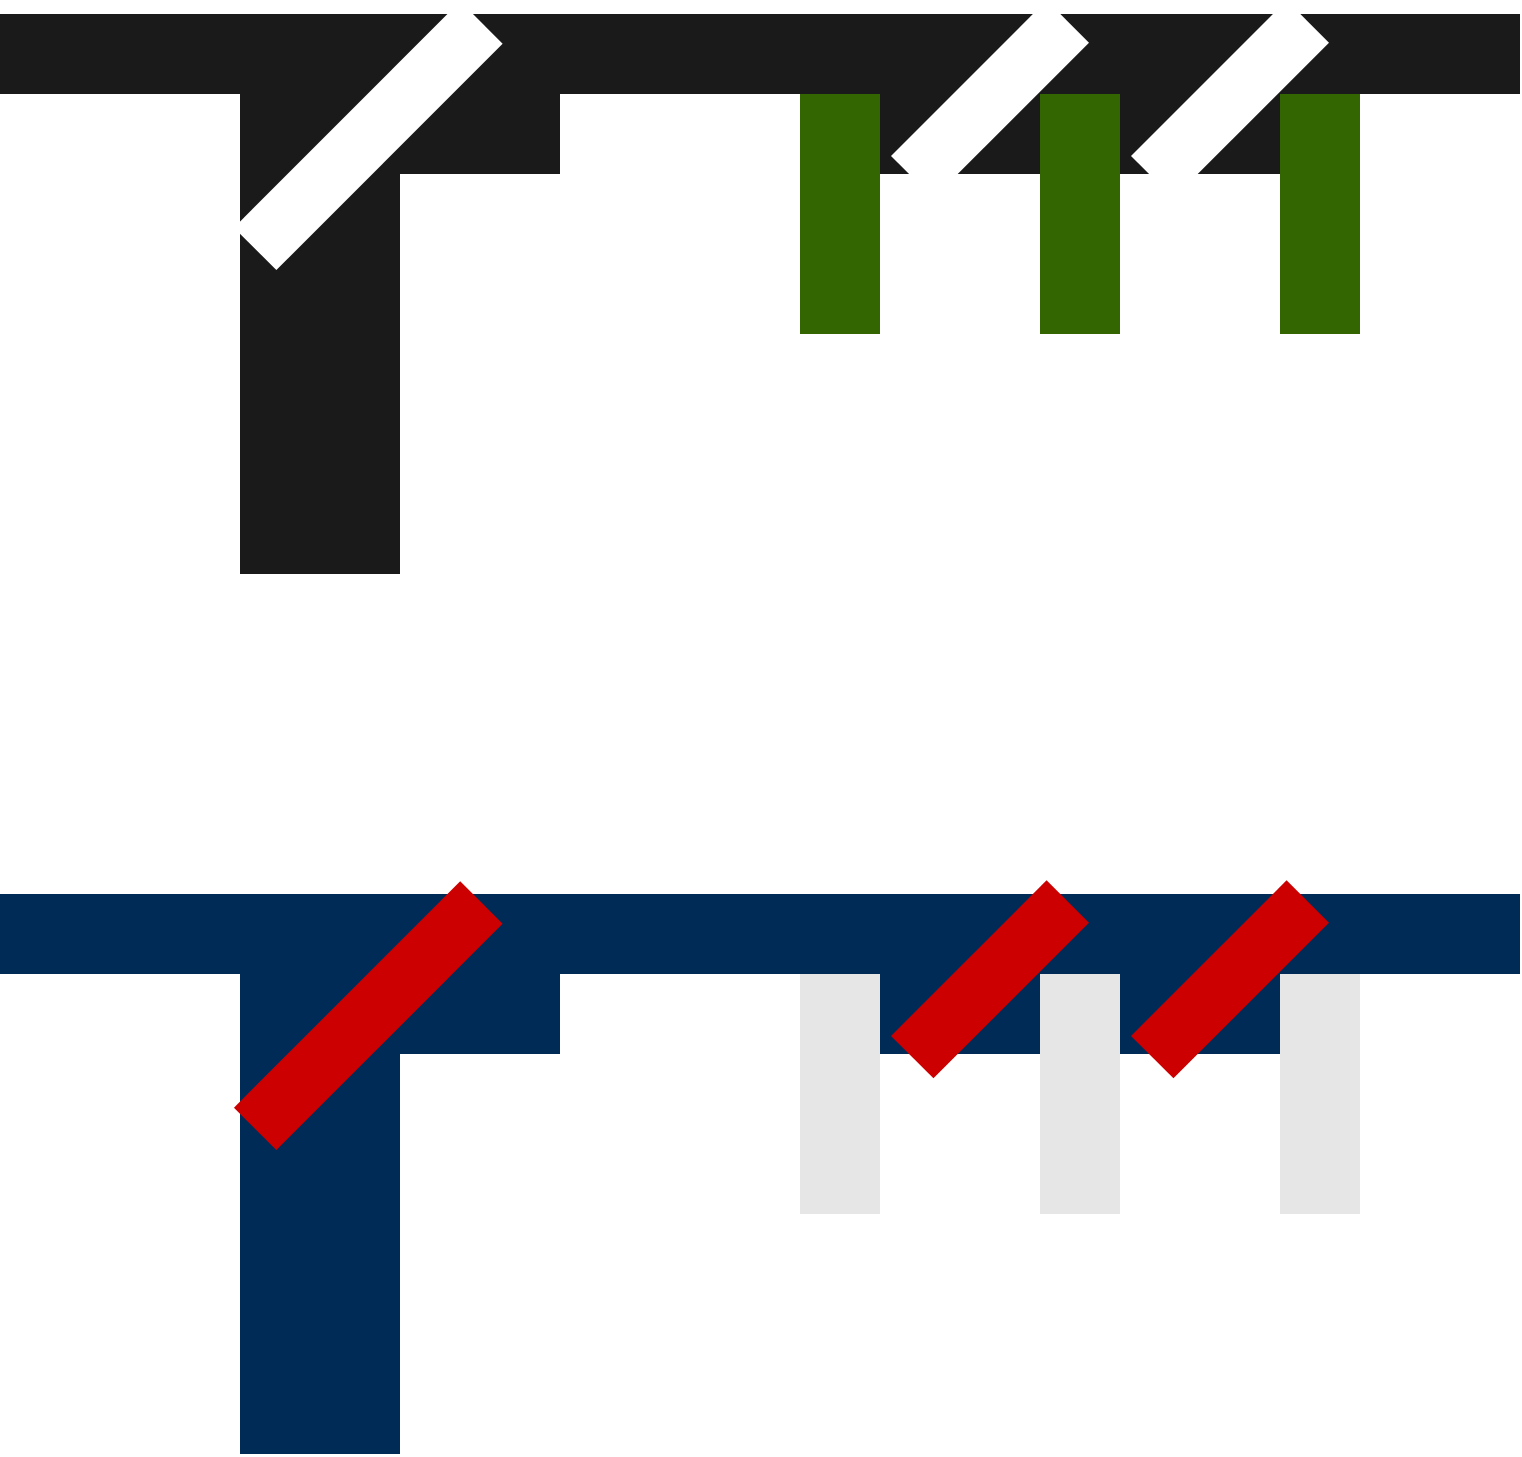 <mxfile version="23.1.2" type="github">
  <diagram name="Página-1" id="Ms4iIFbFz_cHP21eTLGC">
    <mxGraphModel dx="1517" dy="860" grid="1" gridSize="10" guides="1" tooltips="1" connect="1" arrows="1" fold="1" page="1" pageScale="1" pageWidth="827" pageHeight="1169" math="0" shadow="0">
      <root>
        <mxCell id="0" />
        <mxCell id="1" parent="0" />
        <mxCell id="uf8R_wPqY7dzvJOiU3Y3-1" value="" style="rounded=0;whiteSpace=wrap;html=1;strokeColor=none;fillColor=#1A1A1A;" vertex="1" parent="1">
          <mxGeometry x="40" y="200" width="760" height="40" as="geometry" />
        </mxCell>
        <mxCell id="uf8R_wPqY7dzvJOiU3Y3-2" value="" style="rounded=0;whiteSpace=wrap;html=1;strokeColor=none;fillColor=#1A1A1A;" vertex="1" parent="1">
          <mxGeometry x="160" y="240" width="80" height="240" as="geometry" />
        </mxCell>
        <mxCell id="uf8R_wPqY7dzvJOiU3Y3-3" value="" style="rounded=0;whiteSpace=wrap;html=1;strokeColor=none;fillColor=#1A1A1A;" vertex="1" parent="1">
          <mxGeometry x="240" y="240" width="80" height="40" as="geometry" />
        </mxCell>
        <mxCell id="uf8R_wPqY7dzvJOiU3Y3-4" value="" style="rounded=0;whiteSpace=wrap;html=1;strokeColor=none;fillColor=#336600;" vertex="1" parent="1">
          <mxGeometry x="680" y="240" width="40" height="120" as="geometry" />
        </mxCell>
        <mxCell id="uf8R_wPqY7dzvJOiU3Y3-5" value="" style="rounded=0;whiteSpace=wrap;html=1;strokeColor=none;fillColor=#336600;" vertex="1" parent="1">
          <mxGeometry x="560" y="240" width="40" height="120" as="geometry" />
        </mxCell>
        <mxCell id="uf8R_wPqY7dzvJOiU3Y3-6" value="" style="rounded=0;whiteSpace=wrap;html=1;strokeColor=none;fillColor=#336600;" vertex="1" parent="1">
          <mxGeometry x="440" y="240" width="40" height="120" as="geometry" />
        </mxCell>
        <mxCell id="uf8R_wPqY7dzvJOiU3Y3-7" value="" style="rounded=0;whiteSpace=wrap;html=1;strokeColor=none;fillColor=#1A1A1A;" vertex="1" parent="1">
          <mxGeometry x="480" y="240" width="80" height="40" as="geometry" />
        </mxCell>
        <mxCell id="uf8R_wPqY7dzvJOiU3Y3-8" value="" style="rounded=0;whiteSpace=wrap;html=1;strokeColor=none;fillColor=#1A1A1A;" vertex="1" parent="1">
          <mxGeometry x="600" y="240" width="80" height="40" as="geometry" />
        </mxCell>
        <mxCell id="uf8R_wPqY7dzvJOiU3Y3-10" value="" style="rounded=0;whiteSpace=wrap;html=1;strokeColor=none;rotation=-45;" vertex="1" parent="1">
          <mxGeometry x="144.14" y="245.86" width="160" height="30" as="geometry" />
        </mxCell>
        <mxCell id="uf8R_wPqY7dzvJOiU3Y3-11" value="" style="rounded=0;whiteSpace=wrap;html=1;strokeColor=none;rotation=-45;" vertex="1" parent="1">
          <mxGeometry x="480" y="227.68" width="110" height="30" as="geometry" />
        </mxCell>
        <mxCell id="uf8R_wPqY7dzvJOiU3Y3-12" value="" style="rounded=0;whiteSpace=wrap;html=1;strokeColor=none;rotation=-45;" vertex="1" parent="1">
          <mxGeometry x="600" y="227.68" width="110" height="30" as="geometry" />
        </mxCell>
        <mxCell id="uf8R_wPqY7dzvJOiU3Y3-14" value="" style="rounded=0;whiteSpace=wrap;html=1;strokeColor=none;fillColor=#002B57;" vertex="1" parent="1">
          <mxGeometry x="40" y="640" width="760" height="40" as="geometry" />
        </mxCell>
        <mxCell id="uf8R_wPqY7dzvJOiU3Y3-15" value="" style="rounded=0;whiteSpace=wrap;html=1;strokeColor=none;fillColor=#002B57;" vertex="1" parent="1">
          <mxGeometry x="160" y="680" width="80" height="240" as="geometry" />
        </mxCell>
        <mxCell id="uf8R_wPqY7dzvJOiU3Y3-16" value="" style="rounded=0;whiteSpace=wrap;html=1;strokeColor=none;fillColor=#002B57;" vertex="1" parent="1">
          <mxGeometry x="240" y="680" width="80" height="40" as="geometry" />
        </mxCell>
        <mxCell id="uf8R_wPqY7dzvJOiU3Y3-17" value="" style="rounded=0;whiteSpace=wrap;html=1;strokeColor=none;fillColor=#E6E6E6;" vertex="1" parent="1">
          <mxGeometry x="680" y="680" width="40" height="120" as="geometry" />
        </mxCell>
        <mxCell id="uf8R_wPqY7dzvJOiU3Y3-18" value="" style="rounded=0;whiteSpace=wrap;html=1;strokeColor=none;fillColor=#E6E6E6;" vertex="1" parent="1">
          <mxGeometry x="560" y="680" width="40" height="120" as="geometry" />
        </mxCell>
        <mxCell id="uf8R_wPqY7dzvJOiU3Y3-19" value="" style="rounded=0;whiteSpace=wrap;html=1;strokeColor=none;fillColor=#E6E6E6;" vertex="1" parent="1">
          <mxGeometry x="440" y="680" width="40" height="120" as="geometry" />
        </mxCell>
        <mxCell id="uf8R_wPqY7dzvJOiU3Y3-20" value="" style="rounded=0;whiteSpace=wrap;html=1;strokeColor=none;fillColor=#002B57;" vertex="1" parent="1">
          <mxGeometry x="480" y="680" width="80" height="40" as="geometry" />
        </mxCell>
        <mxCell id="uf8R_wPqY7dzvJOiU3Y3-21" value="" style="rounded=0;whiteSpace=wrap;html=1;strokeColor=none;fillColor=#002B57;" vertex="1" parent="1">
          <mxGeometry x="600" y="680" width="80" height="40" as="geometry" />
        </mxCell>
        <mxCell id="uf8R_wPqY7dzvJOiU3Y3-22" value="" style="rounded=0;whiteSpace=wrap;html=1;strokeColor=none;rotation=-45;fillColor=#CC0000;" vertex="1" parent="1">
          <mxGeometry x="144.14" y="685.86" width="160" height="30" as="geometry" />
        </mxCell>
        <mxCell id="uf8R_wPqY7dzvJOiU3Y3-23" value="" style="rounded=0;whiteSpace=wrap;html=1;strokeColor=none;rotation=-45;fillColor=#CC0000;" vertex="1" parent="1">
          <mxGeometry x="480" y="667.68" width="110" height="30" as="geometry" />
        </mxCell>
        <mxCell id="uf8R_wPqY7dzvJOiU3Y3-24" value="" style="rounded=0;whiteSpace=wrap;html=1;strokeColor=none;rotation=-45;fillColor=#CC0000;" vertex="1" parent="1">
          <mxGeometry x="600" y="667.68" width="110" height="30" as="geometry" />
        </mxCell>
      </root>
    </mxGraphModel>
  </diagram>
</mxfile>
